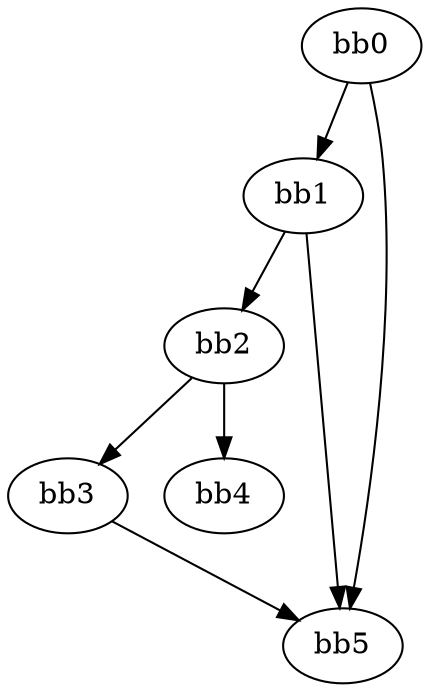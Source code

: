 digraph {
    0 [ label = "bb0\l" ]
    1 [ label = "bb1\l" ]
    2 [ label = "bb2\l" ]
    3 [ label = "bb3\l" ]
    4 [ label = "bb4\l" ]
    5 [ label = "bb5\l" ]
    0 -> 1 [ ]
    0 -> 5 [ ]
    1 -> 2 [ ]
    1 -> 5 [ ]
    2 -> 3 [ ]
    2 -> 4 [ ]
    3 -> 5 [ ]
}

